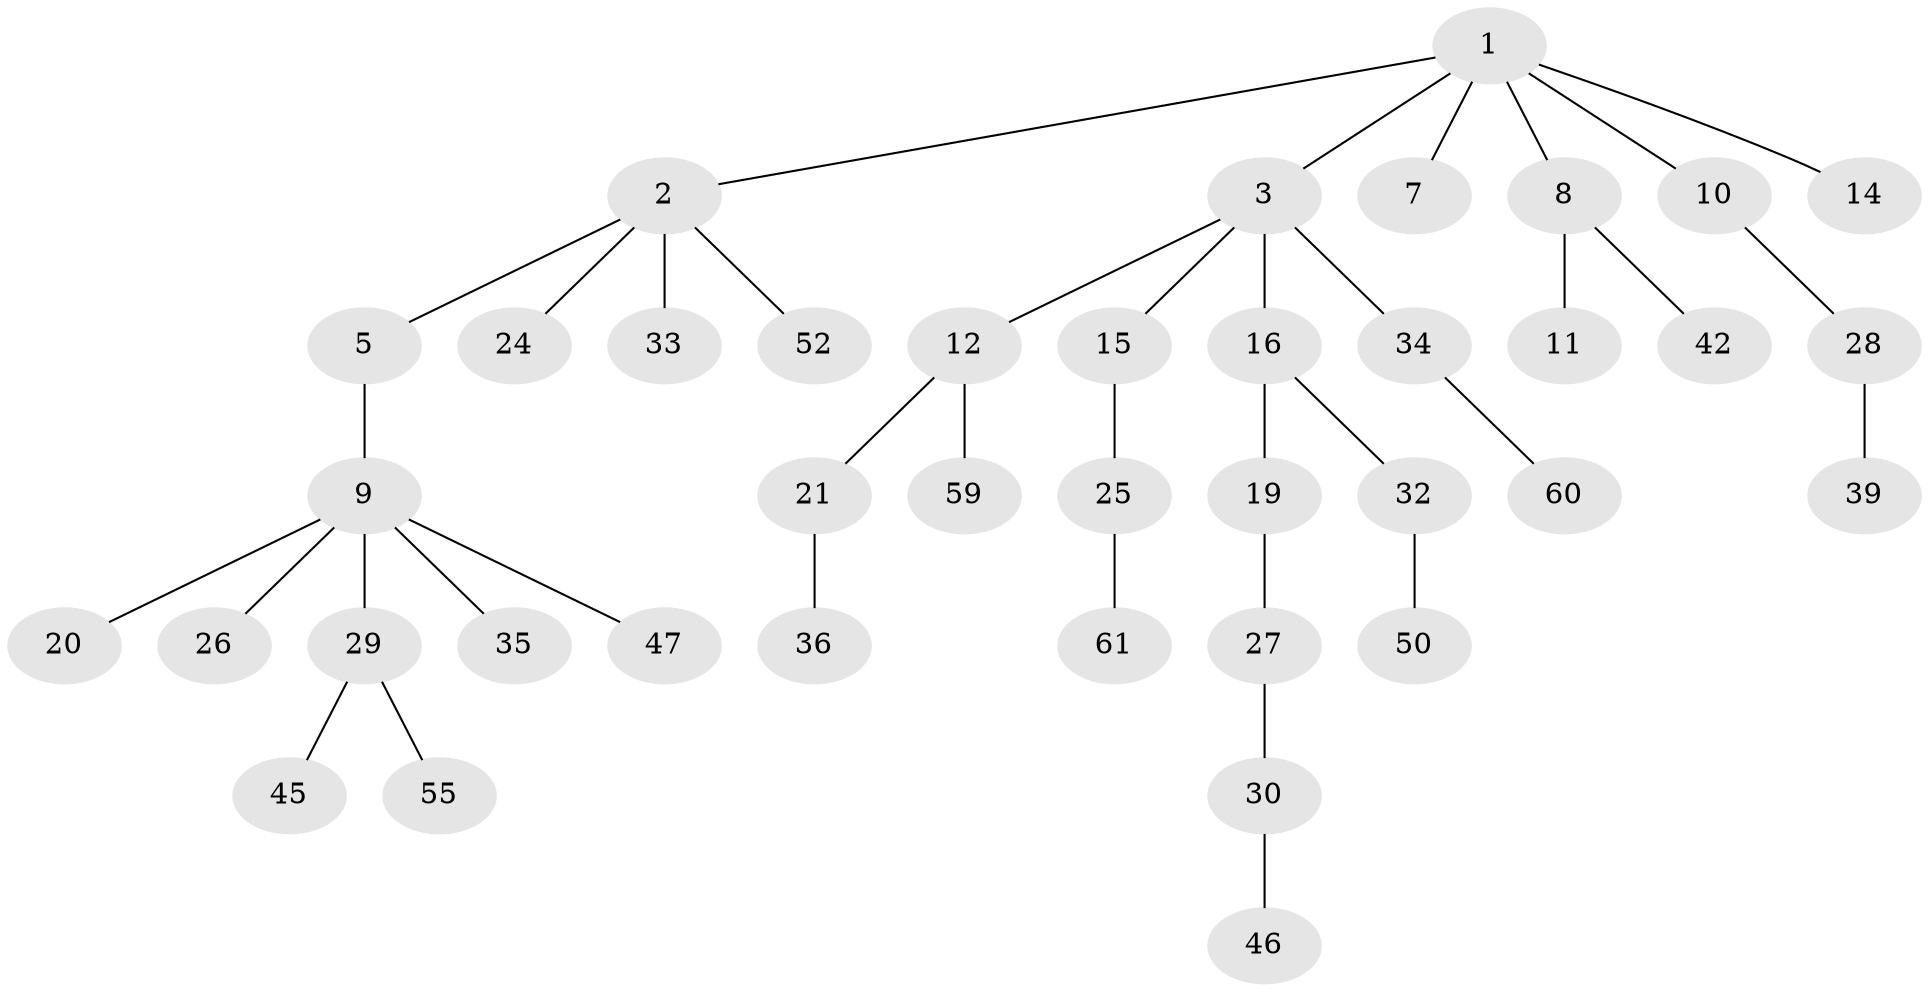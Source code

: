 // Generated by graph-tools (version 1.1) at 2025/24/03/03/25 07:24:05]
// undirected, 39 vertices, 38 edges
graph export_dot {
graph [start="1"]
  node [color=gray90,style=filled];
  1 [super="+4"];
  2 [super="+37"];
  3 [super="+6"];
  5;
  7;
  8 [super="+13"];
  9 [super="+17"];
  10;
  11 [super="+18"];
  12 [super="+38"];
  14;
  15;
  16 [super="+23"];
  19 [super="+54"];
  20 [super="+57"];
  21 [super="+22"];
  24 [super="+40"];
  25 [super="+56"];
  26;
  27 [super="+44"];
  28 [super="+43"];
  29 [super="+31"];
  30 [super="+49"];
  32 [super="+62"];
  33;
  34 [super="+41"];
  35 [super="+51"];
  36 [super="+48"];
  39;
  42 [super="+58"];
  45 [super="+63"];
  46;
  47;
  50;
  52 [super="+53"];
  55;
  59;
  60;
  61;
  1 -- 2;
  1 -- 3;
  1 -- 7;
  1 -- 8;
  1 -- 10;
  1 -- 14;
  2 -- 5;
  2 -- 24;
  2 -- 33;
  2 -- 52;
  3 -- 15;
  3 -- 16;
  3 -- 34;
  3 -- 12;
  5 -- 9;
  8 -- 11;
  8 -- 42;
  9 -- 35;
  9 -- 20;
  9 -- 26;
  9 -- 29;
  9 -- 47;
  10 -- 28;
  12 -- 21;
  12 -- 59;
  15 -- 25;
  16 -- 19;
  16 -- 32;
  19 -- 27;
  21 -- 36;
  25 -- 61;
  27 -- 30;
  28 -- 39;
  29 -- 55;
  29 -- 45;
  30 -- 46;
  32 -- 50;
  34 -- 60;
}
